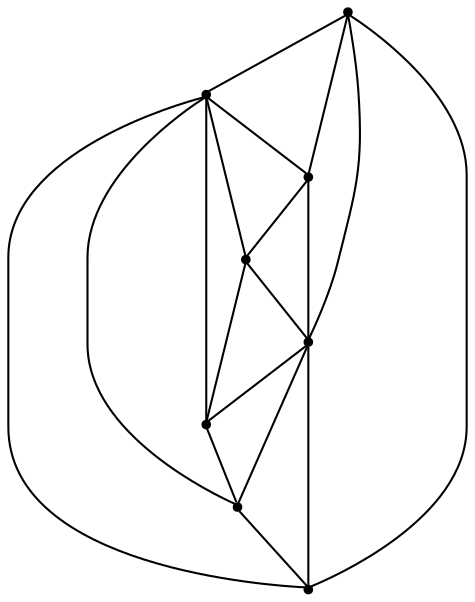 graph {
  node [shape=point,comment="{\"directed\":false,\"doi\":\"10.1007/978-3-030-04414-5_23\",\"figure\":\"1 (2)\"}"]

  v0 [pos="1276.774256758709,1055.521985884094"]
  v1 [pos="1120.295115426696,1086.434861931904"]
  v2 [pos="1119.3533709605902,1327.8120111184908"]
  v3 [pos="1170.911495914227,1176.7856470788947"]
  v4 [pos="1134.4817232093071,1176.5398172689181"]
  v5 [pos="962.2032764392375,1055.521985884094"]
  v6 [pos="1104.2259407439294,1176.539817268918"]
  v7 [pos="1068.0618086539425,1176.7856470788945"]

  v0 -- v1 [id="-1",pos="1276.774256758709,1055.521985884094 1120.295115426696,1086.434861931904 1120.295115426696,1086.434861931904 1120.295115426696,1086.434861931904"]
  v5 -- v7 [id="-2",pos="962.2032764392375,1055.521985884094 1068.0618086539425,1176.7856470788945 1068.0618086539425,1176.7856470788945 1068.0618086539425,1176.7856470788945"]
  v5 -- v0 [id="-3",pos="962.2032764392375,1055.521985884094 1276.774256758709,1055.521985884094 1276.774256758709,1055.521985884094 1276.774256758709,1055.521985884094"]
  v7 -- v2 [id="-4",pos="1068.0618086539425,1176.7856470788945 1119.3533709605902,1327.8120111184908 1119.3533709605902,1327.8120111184908 1119.3533709605902,1327.8120111184908"]
  v7 -- v1 [id="-5",pos="1068.0618086539425,1176.7856470788945 1120.295115426696,1086.434861931904 1120.295115426696,1086.434861931904 1120.295115426696,1086.434861931904"]
  v7 -- v6 [id="-6",pos="1068.0618086539425,1176.7856470788945 1104.2259407439294,1176.539817268918 1104.2259407439294,1176.539817268918 1104.2259407439294,1176.539817268918"]
  v6 -- v4 [id="-7",pos="1104.2259407439294,1176.539817268918 1134.4817232093071,1176.5398172689181 1134.4817232093071,1176.5398172689181 1134.4817232093071,1176.5398172689181"]
  v4 -- v3 [id="-8",pos="1134.4817232093071,1176.5398172689181 1170.911495914227,1176.7856470788947 1170.911495914227,1176.7856470788947 1170.911495914227,1176.7856470788947"]
  v6 -- v1 [id="-9",pos="1104.2259407439294,1176.539817268918 1120.295115426696,1086.434861931904 1120.295115426696,1086.434861931904 1120.295115426696,1086.434861931904"]
  v2 -- v4 [id="-10",pos="1119.3533709605902,1327.8120111184908 1134.4817232093071,1176.5398172689181 1134.4817232093071,1176.5398172689181 1134.4817232093071,1176.5398172689181"]
  v2 -- v6 [id="-11",pos="1119.3533709605902,1327.8120111184908 1104.2259407439294,1176.539817268918 1104.2259407439294,1176.539817268918 1104.2259407439294,1176.539817268918"]
  v2 -- v5 [id="-12",pos="1119.3533709605902,1327.8120111184908 962.2032764392375,1055.521985884094 962.2032764392375,1055.521985884094 962.2032764392375,1055.521985884094"]
  v2 -- v3 [id="-13",pos="1119.3533709605902,1327.8120111184908 1170.911495914227,1176.7856470788947 1170.911495914227,1176.7856470788947 1170.911495914227,1176.7856470788947"]
  v1 -- v3 [id="-14",pos="1120.295115426696,1086.434861931904 1170.911495914227,1176.7856470788947 1170.911495914227,1176.7856470788947 1170.911495914227,1176.7856470788947"]
  v1 -- v5 [id="-15",pos="1120.295115426696,1086.434861931904 962.2032764392375,1055.521985884094 962.2032764392375,1055.521985884094 962.2032764392375,1055.521985884094"]
  v4 -- v1 [id="-16",pos="1134.4817232093071,1176.5398172689181 1120.295115426696,1086.434861931904 1120.295115426696,1086.434861931904 1120.295115426696,1086.434861931904"]
  v3 -- v0 [id="-17",pos="1170.911495914227,1176.7856470788947 1276.774256758709,1055.521985884094 1276.774256758709,1055.521985884094 1276.774256758709,1055.521985884094"]
  v0 -- v2 [id="-18",pos="1276.774256758709,1055.521985884094 1119.3533709605902,1327.8120111184908 1119.3533709605902,1327.8120111184908 1119.3533709605902,1327.8120111184908"]
}